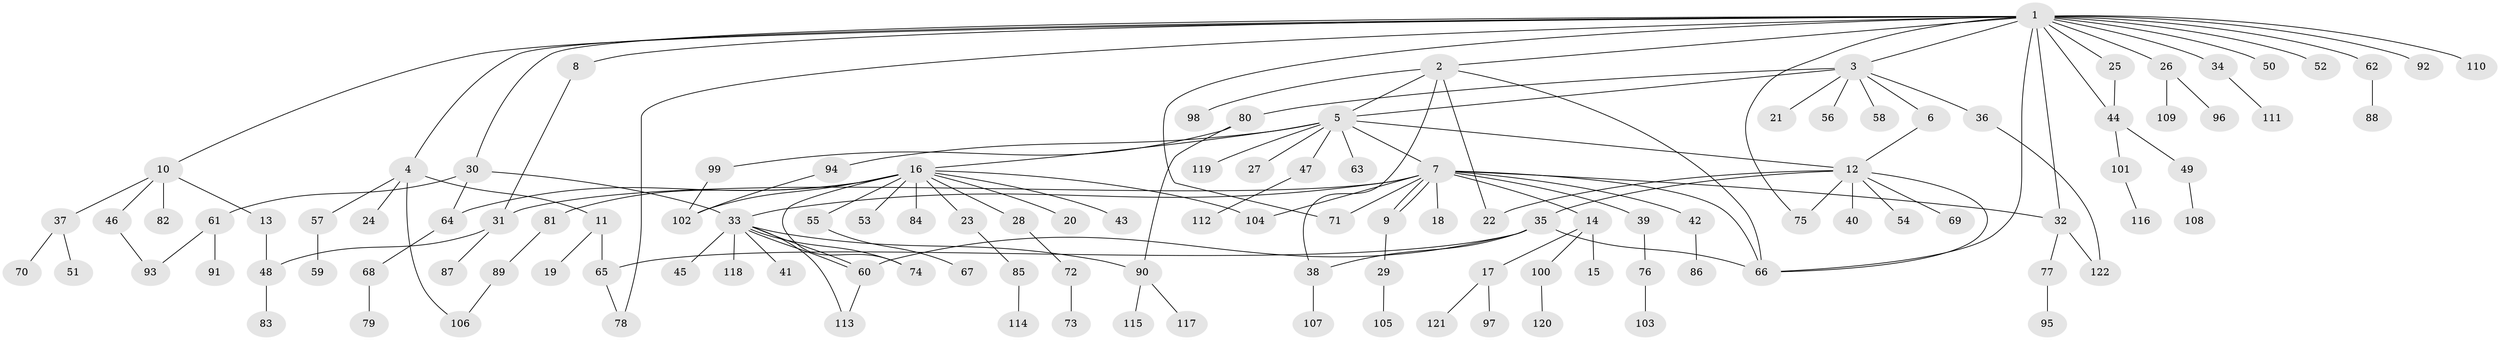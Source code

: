 // Generated by graph-tools (version 1.1) at 2025/47/03/09/25 04:47:55]
// undirected, 122 vertices, 151 edges
graph export_dot {
graph [start="1"]
  node [color=gray90,style=filled];
  1;
  2;
  3;
  4;
  5;
  6;
  7;
  8;
  9;
  10;
  11;
  12;
  13;
  14;
  15;
  16;
  17;
  18;
  19;
  20;
  21;
  22;
  23;
  24;
  25;
  26;
  27;
  28;
  29;
  30;
  31;
  32;
  33;
  34;
  35;
  36;
  37;
  38;
  39;
  40;
  41;
  42;
  43;
  44;
  45;
  46;
  47;
  48;
  49;
  50;
  51;
  52;
  53;
  54;
  55;
  56;
  57;
  58;
  59;
  60;
  61;
  62;
  63;
  64;
  65;
  66;
  67;
  68;
  69;
  70;
  71;
  72;
  73;
  74;
  75;
  76;
  77;
  78;
  79;
  80;
  81;
  82;
  83;
  84;
  85;
  86;
  87;
  88;
  89;
  90;
  91;
  92;
  93;
  94;
  95;
  96;
  97;
  98;
  99;
  100;
  101;
  102;
  103;
  104;
  105;
  106;
  107;
  108;
  109;
  110;
  111;
  112;
  113;
  114;
  115;
  116;
  117;
  118;
  119;
  120;
  121;
  122;
  1 -- 2;
  1 -- 3;
  1 -- 4;
  1 -- 8;
  1 -- 10;
  1 -- 25;
  1 -- 26;
  1 -- 30;
  1 -- 32;
  1 -- 34;
  1 -- 44;
  1 -- 50;
  1 -- 52;
  1 -- 62;
  1 -- 66;
  1 -- 71;
  1 -- 75;
  1 -- 78;
  1 -- 92;
  1 -- 110;
  2 -- 5;
  2 -- 22;
  2 -- 38;
  2 -- 66;
  2 -- 98;
  3 -- 5;
  3 -- 6;
  3 -- 21;
  3 -- 36;
  3 -- 56;
  3 -- 58;
  3 -- 80;
  4 -- 11;
  4 -- 24;
  4 -- 57;
  4 -- 106;
  5 -- 7;
  5 -- 12;
  5 -- 16;
  5 -- 27;
  5 -- 47;
  5 -- 63;
  5 -- 94;
  5 -- 119;
  6 -- 12;
  7 -- 9;
  7 -- 9;
  7 -- 14;
  7 -- 18;
  7 -- 31;
  7 -- 32;
  7 -- 33;
  7 -- 39;
  7 -- 42;
  7 -- 66;
  7 -- 71;
  7 -- 104;
  8 -- 31;
  9 -- 29;
  10 -- 13;
  10 -- 37;
  10 -- 46;
  10 -- 82;
  11 -- 19;
  11 -- 65;
  12 -- 22;
  12 -- 35;
  12 -- 40;
  12 -- 54;
  12 -- 66;
  12 -- 69;
  12 -- 75;
  13 -- 48;
  14 -- 15;
  14 -- 17;
  14 -- 100;
  16 -- 20;
  16 -- 23;
  16 -- 28;
  16 -- 43;
  16 -- 53;
  16 -- 55;
  16 -- 64;
  16 -- 74;
  16 -- 81;
  16 -- 84;
  16 -- 102;
  16 -- 104;
  17 -- 97;
  17 -- 121;
  23 -- 85;
  25 -- 44;
  26 -- 96;
  26 -- 109;
  28 -- 72;
  29 -- 105;
  30 -- 33;
  30 -- 61;
  30 -- 64;
  31 -- 48;
  31 -- 87;
  32 -- 77;
  32 -- 122;
  33 -- 41;
  33 -- 45;
  33 -- 60;
  33 -- 60;
  33 -- 74;
  33 -- 90;
  33 -- 113;
  33 -- 118;
  34 -- 111;
  35 -- 38;
  35 -- 60;
  35 -- 65;
  35 -- 66;
  36 -- 122;
  37 -- 51;
  37 -- 70;
  38 -- 107;
  39 -- 76;
  42 -- 86;
  44 -- 49;
  44 -- 101;
  46 -- 93;
  47 -- 112;
  48 -- 83;
  49 -- 108;
  55 -- 67;
  57 -- 59;
  60 -- 113;
  61 -- 91;
  61 -- 93;
  62 -- 88;
  64 -- 68;
  65 -- 78;
  68 -- 79;
  72 -- 73;
  76 -- 103;
  77 -- 95;
  80 -- 90;
  80 -- 99;
  81 -- 89;
  85 -- 114;
  89 -- 106;
  90 -- 115;
  90 -- 117;
  94 -- 102;
  99 -- 102;
  100 -- 120;
  101 -- 116;
}
